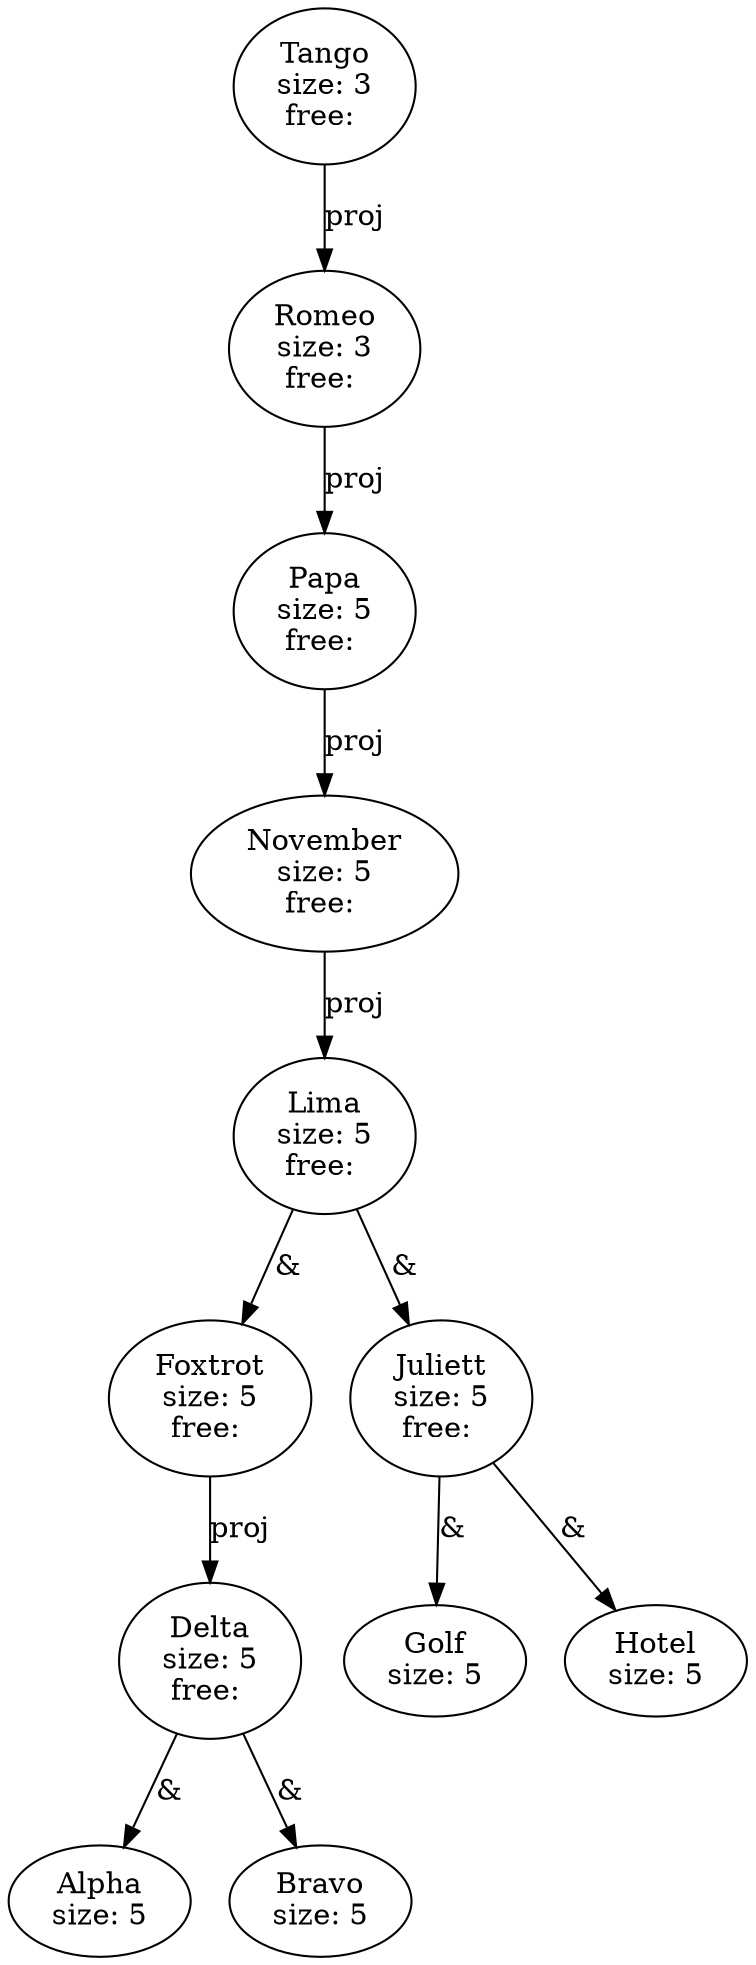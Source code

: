 digraph antiprenex01 {
	Alpha [label="Alpha\nsize: 5"]
	Bravo [label="Bravo\nsize: 5"]
	Delta [label="Delta\nsize: 5\nfree: "]
	Delta -> Alpha [label="&"]
	Delta -> Bravo [label="&"]
	Foxtrot [label="Foxtrot\nsize: 5\nfree: "]
	Foxtrot -> Delta [label=proj]
	Golf [label="Golf\nsize: 5"]
	Hotel [label="Hotel\nsize: 5"]
	Juliett [label="Juliett\nsize: 5\nfree: "]
	Juliett -> Golf [label="&"]
	Juliett -> Hotel [label="&"]
	Lima [label="Lima\nsize: 5\nfree: "]
	Lima -> Foxtrot [label="&"]
	Lima -> Juliett [label="&"]
	November [label="November\nsize: 5\nfree: "]
	November -> Lima [label=proj]
	Papa [label="Papa\nsize: 5\nfree: "]
	Papa -> November [label=proj]
	Romeo [label="Romeo\nsize: 3\nfree: "]
	Romeo -> Papa [label=proj]
	Tango [label="Tango\nsize: 3\nfree: "]
	Tango -> Romeo [label=proj]
}
